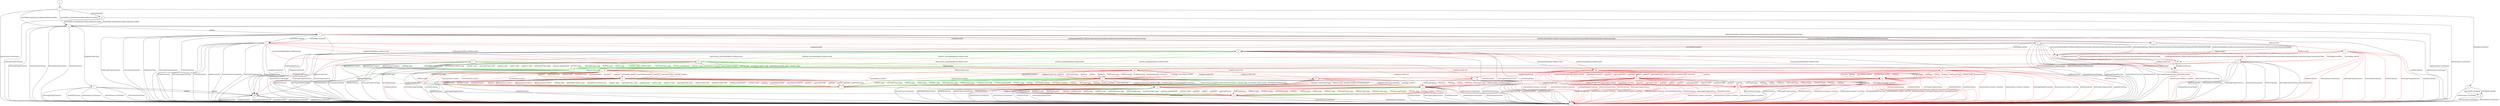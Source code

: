 digraph "" {
	a -> z	[key=0];
	b -> m	[key=0,
		label="[ChgDestConID-Ori]/ "];
	b -> r	[key=0,
		label="VldNewConID/ "];
	c -> b	[key=0,
		label="initConClose/<ConAct> "];
	c -> b	[key=1,
		label="hndConClose/<ConAct> "];
	c -> b	[key=2,
		label="0rttConClose/<ConAct> "];
	c -> b	[key=3,
		color=green,
		label="initPing_long/ "];
	c -> b	[key=4,
		color=green,
		label="initCltHello-vldACK_long/ "];
	c -> b	[key=5,
		color=green,
		label="initCltHello-invldACK_long/ "];
	c -> b	[key=6,
		color=green,
		label="initNoFr_long/ "];
	c -> b	[key=7,
		color=green,
		label="initUnxpFrType_long/ "];
	c -> b	[key=8,
		color=green,
		label="hndPing_long/ "];
	c -> b	[key=9,
		color=green,
		label="hndFin_long/ "];
	c -> b	[key=10,
		color=green,
		label="hndNoFr_long/ "];
	c -> b	[key=11,
		color=green,
		label="hndUnxpFrType_long/ "];
	c -> b	[key=12,
		color=green,
		label="0rttPing_long/PingACK "];
	c -> b	[key=13,
		color=green,
		label="0rttNoFr_long/ "];
	c -> h	[key=0,
		color=green,
		label="VldNewConID_short/ "];
	c -> o	[key=0,
		label="0rttFin/ConClose "];
	c -> o	[key=1,
		label="0rttUnxpFrType/ConClose "];
	c -> o	[key=2,
		label="0rttACK/ConClose "];
	c -> r	[key=0,
		color=green,
		label="VldNewConID_long/ "];
	c -> x	[key=0,
		color=green,
		label="[ChgDestConID-Ori]/ "];
	c -> cc	[key=0,
		color=red,
		label="[ChgDestConID-Ori]/ "];
	ff	[color=red];
	c -> ff	[key=0,
		color=red,
		label="VldNewConID/ "];
	d -> o	[key=0,
		label="initConClose/<ConClosed> "];
	d -> y	[key=0,
		label="initCltHello-vldACK/ "];
	d -> y	[key=1,
		label="initCltHello-invldACK/ "];
	e -> o	[key=0,
		color=red,
		label="initConClose/<ConAct>,ConClose "];
	e -> o	[key=1,
		color=red,
		label="hndConClose/<ConAct>,ConClose "];
	e -> aa	[key=0,
		label="[ChgDestConID-Ori]/ "];
	f -> j	[key=0,
		color=red,
		label="hndPing/ "];
	f -> j	[key=1,
		color=red,
		label="hndFin/ "];
	f -> j	[key=2,
		color=red,
		label="hndNoFr/ "];
	f -> j	[key=3,
		color=red,
		label="hndUnxpFrType/ "];
	f -> j	[key=4,
		color=red,
		label="VldNewConID/ "];
	f -> j	[key=5,
		color=red,
		label="InvldNewConID/ "];
	f -> j	[key=6,
		color=red,
		label="0rttPing/PingACK "];
	f -> j	[key=7,
		color=red,
		label="0rttNoFr/ "];
	f -> o	[key=0,
		label="hndConClose/<ConClosed> "];
	f -> o	[key=1,
		label="0rttConClose/ConClose "];
	f -> o	[key=2,
		label="0rttUnxpFrType/ConClose "];
	f -> o	[key=3,
		label="0rttACK/ConClose "];
	f -> o	[key=4,
		color=red,
		label="0rttFin/ConClose "];
	g -> l	[key=0,
		label="0rttFin/ "];
	g -> o	[key=0,
		label="hndConClose/<ConClosed> "];
	g -> o	[key=1,
		label="hndUnxpFrType/ConClose "];
	g -> o	[key=2,
		label="0rttConClose/ConClose "];
	g -> o	[key=3,
		label="0rttUnxpFrType/ConClose "];
	g -> o	[key=4,
		label="0rttACK/ConClose "];
	g -> t	[key=0,
		label="[ChgDestConID-Ori]/ "];
	g -> v	[key=0,
		label="hndFin/HndshkDone,VldNewConID,NewSessionTicket,NewSessionTicket,NewSessionTicket,NewSessionTicket "];
	h -> o	[key=0,
		label="0rttFin/ConClose "];
	h -> o	[key=1,
		label="0rttUnxpFrType/ConClose "];
	h -> o	[key=2,
		label="0rttACK/ConClose "];
	h -> r	[key=0,
		label="initConClose/<ConAct> "];
	h -> r	[key=1,
		label="hndConClose/<ConAct> "];
	h -> r	[key=2,
		label="0rttConClose/<ConAct> "];
	h -> r	[key=3,
		color=green,
		label="initPing_long/ "];
	h -> r	[key=4,
		color=green,
		label="initCltHello-vldACK_long/ "];
	h -> r	[key=5,
		color=green,
		label="initCltHello-invldACK_long/ "];
	h -> r	[key=6,
		color=green,
		label="initNoFr_long/ "];
	h -> r	[key=7,
		color=green,
		label="initUnxpFrType_long/ "];
	h -> r	[key=8,
		color=green,
		label="hndPing_long/ "];
	h -> r	[key=9,
		color=green,
		label="hndFin_long/ "];
	h -> r	[key=10,
		color=green,
		label="hndNoFr_long/ "];
	h -> r	[key=11,
		color=green,
		label="hndUnxpFrType_long/ "];
	h -> r	[key=12,
		color=green,
		label="VldNewConID_long/ "];
	h -> r	[key=13,
		color=green,
		label="InvldNewConID_long/ "];
	h -> r	[key=14,
		color=green,
		label="0rttPing_long/PingACK "];
	h -> r	[key=15,
		color=green,
		label="0rttNoFr_long/ "];
	h -> r	[key=16,
		color=red,
		label="initPing/ "];
	h -> r	[key=17,
		color=red,
		label="initCltHello-vldACK/ "];
	h -> r	[key=18,
		color=red,
		label="initCltHello-invldACK/ "];
	h -> r	[key=19,
		color=red,
		label="initNoFr/ "];
	h -> r	[key=20,
		color=red,
		label="initUnxpFrType/ "];
	h -> r	[key=21,
		color=red,
		label="hndPing/ "];
	h -> r	[key=22,
		color=red,
		label="hndFin/ "];
	h -> r	[key=23,
		color=red,
		label="hndNoFr/ "];
	h -> r	[key=24,
		color=red,
		label="hndUnxpFrType/ "];
	h -> r	[key=25,
		color=red,
		label="VldNewConID/ "];
	h -> r	[key=26,
		color=red,
		label="InvldNewConID/ "];
	h -> r	[key=27,
		color=red,
		label="0rttPing/PingACK "];
	h -> r	[key=28,
		color=red,
		label="0rttNoFr/ "];
	h -> x	[key=0,
		label="[ChgDestConID-Ori]/ "];
	i -> c	[key=0,
		color=red,
		label="initConClose/HndshkDone,VldNewConID "];
	i -> k	[key=0,
		color=red,
		label="hndPing/HndshkDone,VldNewConID "];
	i -> k	[key=1,
		color=red,
		label="hndNoFr/HndshkDone,VldNewConID "];
	i -> n	[key=0,
		color=red,
		label="VldNewConID/ "];
	i -> o	[key=0,
		label="hndFin/ConClose "];
	i -> o	[key=1,
		label="hndConClose/<ConClosed> "];
	i -> o	[key=2,
		label="hndUnxpFrType/ConClose "];
	i -> o	[key=3,
		label="0rttConClose/ConClose "];
	i -> o	[key=4,
		label="0rttFin/ConClose "];
	i -> o	[key=5,
		label="0rttUnxpFrType/ConClose "];
	i -> o	[key=6,
		label="0rttACK/ConClose "];
	i -> w	[key=0,
		color=red,
		label="InvldNewConID/ "];
	i -> bb	[key=0,
		label="[ChgDestConID-Ori]/ "];
	j -> m	[key=0,
		color=green,
		label="hndPing_long/ "];
	j -> m	[key=1,
		color=green,
		label="hndFin_long/ "];
	j -> m	[key=2,
		color=green,
		label="hndNoFr_long/ "];
	j -> m	[key=3,
		color=green,
		label="hndUnxpFrType_long/ "];
	j -> m	[key=4,
		color=green,
		label="VldNewConID_long/ "];
	j -> m	[key=5,
		color=green,
		label="InvldNewConID_long/ "];
	j -> m	[key=6,
		color=green,
		label="0rttPing_long/PingACK "];
	j -> m	[key=7,
		color=green,
		label="0rttNoFr_long/ "];
	j -> m	[key=8,
		color=red,
		label="hndPing/ "];
	j -> m	[key=9,
		color=red,
		label="hndFin/ "];
	j -> m	[key=10,
		color=red,
		label="hndNoFr/ "];
	j -> m	[key=11,
		color=red,
		label="hndUnxpFrType/ "];
	j -> m	[key=12,
		color=red,
		label="VldNewConID/ "];
	j -> m	[key=13,
		color=red,
		label="InvldNewConID/ "];
	j -> m	[key=14,
		color=red,
		label="0rttPing/PingACK "];
	j -> m	[key=15,
		color=red,
		label="0rttNoFr/ "];
	j -> o	[key=0,
		label="hndConClose/<ConClosed> "];
	j -> o	[key=1,
		label="0rttConClose/ConClose "];
	j -> o	[key=2,
		label="0rttFin/ConClose "];
	j -> o	[key=3,
		label="0rttUnxpFrType/ConClose "];
	j -> o	[key=4,
		label="0rttACK/ConClose "];
	k -> b	[key=0,
		label="initConClose/<ConAct> "];
	k -> b	[key=1,
		label="hndConClose/<ConAct> "];
	k -> b	[key=2,
		color=green,
		label="initPing_long/ "];
	k -> b	[key=3,
		color=green,
		label="initCltHello-vldACK_long/ "];
	k -> b	[key=4,
		color=green,
		label="initCltHello-invldACK_long/ "];
	k -> b	[key=5,
		color=green,
		label="initNoFr_long/ "];
	k -> b	[key=6,
		color=green,
		label="initUnxpFrType_long/ "];
	k -> b	[key=7,
		color=green,
		label="hndPing_long/ "];
	k -> b	[key=8,
		color=green,
		label="hndFin_long/ "];
	k -> b	[key=9,
		color=green,
		label="hndNoFr_long/ "];
	k -> b	[key=10,
		color=green,
		label="hndUnxpFrType_long/ "];
	k -> b	[key=11,
		color=green,
		label="0rttPing_long/PingACK "];
	k -> b	[key=12,
		color=green,
		label="0rttNoFr_long/ "];
	k -> f	[key=0,
		color=red,
		label="[ChgDestConID-Ori]/ "];
	k -> j	[key=0,
		color=green,
		label="[ChgDestConID-Ori]/ "];
	k -> o	[key=0,
		label="0rttConClose/ConClose "];
	k -> o	[key=1,
		label="0rttFin/ConClose "];
	k -> o	[key=2,
		label="0rttUnxpFrType/ConClose "];
	k -> o	[key=3,
		label="0rttACK/ConClose "];
	k -> r	[key=0,
		color=green,
		label="VldNewConID_long/ "];
	k -> s	[key=0,
		color=green,
		label="VldNewConID_short/ "];
	ee	[color=red];
	k -> ee	[key=0,
		color=red,
		label="VldNewConID/ "];
	l -> i	[key=0,
		label="initCltHello-vldACK/ "];
	l -> i	[key=1,
		label="initCltHello-invldACK/ "];
	l -> o	[key=0,
		label="hndFin/ConClose "];
	l -> o	[key=1,
		label="hndConClose/<ConClosed> "];
	l -> o	[key=2,
		label="hndUnxpFrType/ConClose "];
	l -> o	[key=3,
		label="0rttConClose/ConClose "];
	l -> o	[key=4,
		label="0rttFin/ConClose "];
	l -> o	[key=5,
		label="0rttUnxpFrType/ConClose "];
	l -> o	[key=6,
		label="0rttACK/ConClose "];
	l -> p	[key=0,
		color=red,
		label="InvldNewConID/ "];
	l -> u	[key=0,
		color=red,
		label="VldNewConID/ "];
	l -> v	[key=0,
		label="initConClose/HndshkDone,VldNewConID,NewSessionTicket,NewSessionTicket,NewSessionTicket,NewSessionTicket "];
	l -> v	[key=1,
		label="hndPing/HndshkDone,VldNewConID,NewSessionTicket,NewSessionTicket,NewSessionTicket,NewSessionTicket "];
	l -> v	[key=2,
		label="hndNoFr/HndshkDone,VldNewConID,NewSessionTicket,NewSessionTicket,NewSessionTicket,NewSessionTicket "];
	l -> bb	[key=0,
		label="[ChgDestConID-Ori]/ "];
	m -> o	[key=0,
		label="hndConClose/<ConClosed> "];
	m -> o	[key=1,
		label="0rttConClose/<ConClosed> "];
	n -> o	[key=0,
		label="hndFin/ConClose "];
	n -> o	[key=1,
		label="hndConClose/<ConClosed> "];
	n -> o	[key=2,
		label="hndUnxpFrType/ConClose "];
	n -> o	[key=3,
		label="0rttConClose/ConClose "];
	n -> o	[key=4,
		label="0rttFin/ConClose "];
	n -> o	[key=5,
		label="0rttUnxpFrType/ConClose "];
	n -> o	[key=6,
		label="0rttACK/ConClose "];
	n -> bb	[key=0,
		label="[ChgDestConID-Ori]/ "];
	n -> ee	[key=0,
		color=red,
		label="hndPing/HndshkDone,VldNewConID "];
	n -> ee	[key=1,
		color=red,
		label="hndNoFr/HndshkDone,VldNewConID "];
	n -> ff	[key=0,
		color=red,
		label="initConClose/HndshkDone,VldNewConID "];
	p -> e	[key=0,
		label="initConClose/HndshkDone,VldNewConID,NewSessionTicket,NewSessionTicket,NewSessionTicket,NewSessionTicket "];
	p -> e	[key=1,
		label="hndPing/HndshkDone,VldNewConID,NewSessionTicket,NewSessionTicket,NewSessionTicket,NewSessionTicket "];
	p -> e	[key=2,
		label="hndNoFr/HndshkDone,VldNewConID,NewSessionTicket,NewSessionTicket,NewSessionTicket,NewSessionTicket "];
	p -> o	[key=0,
		label="hndFin/ConClose "];
	p -> o	[key=1,
		label="hndConClose/<ConClosed> "];
	p -> o	[key=2,
		label="hndUnxpFrType/ConClose "];
	p -> o	[key=3,
		label="0rttConClose/ConClose "];
	p -> o	[key=4,
		label="0rttFin/ConClose "];
	p -> o	[key=5,
		label="0rttUnxpFrType/ConClose "];
	p -> o	[key=6,
		label="0rttACK/ConClose "];
	p -> w	[key=0,
		label="initCltHello-vldACK/ "];
	p -> w	[key=1,
		label="initCltHello-invldACK/ "];
	p -> bb	[key=0,
		label="[ChgDestConID-Ori]/ "];
	q -> g	[key=0,
		label="initCltHello-vldACK/initSvrHello,hndEncExt,hndFin "];
	q -> g	[key=1,
		label="initCltHello-invldACK/initSvrHello,hndEncExt,hndFin "];
	q -> o	[key=0,
		label="initConClose/<ConClosed> "];
	q -> o	[key=1,
		label="initUnxpFrType/ConClose "];
	r -> m	[key=0,
		label="[ChgDestConID-Ori]/ "];
	s -> j	[key=0,
		label="[ChgDestConID-Ori]/ "];
	s -> o	[key=0,
		label="0rttConClose/ConClose "];
	s -> o	[key=1,
		label="0rttFin/ConClose "];
	s -> o	[key=2,
		label="0rttUnxpFrType/ConClose "];
	s -> o	[key=3,
		label="0rttACK/ConClose "];
	s -> r	[key=0,
		label="initConClose/<ConAct> "];
	s -> r	[key=1,
		label="hndConClose/<ConAct> "];
	s -> r	[key=2,
		color=green,
		label="initPing_long/ "];
	s -> r	[key=3,
		color=green,
		label="initCltHello-vldACK_long/ "];
	s -> r	[key=4,
		color=green,
		label="initCltHello-invldACK_long/ "];
	s -> r	[key=5,
		color=green,
		label="initNoFr_long/ "];
	s -> r	[key=6,
		color=green,
		label="initUnxpFrType_long/ "];
	s -> r	[key=7,
		color=green,
		label="hndPing_long/ "];
	s -> r	[key=8,
		color=green,
		label="hndFin_long/ "];
	s -> r	[key=9,
		color=green,
		label="hndNoFr_long/ "];
	s -> r	[key=10,
		color=green,
		label="hndUnxpFrType_long/ "];
	s -> r	[key=11,
		color=green,
		label="VldNewConID_long/ "];
	s -> r	[key=12,
		color=green,
		label="InvldNewConID_long/ "];
	s -> r	[key=13,
		color=green,
		label="0rttPing_long/PingACK "];
	s -> r	[key=14,
		color=green,
		label="0rttNoFr_long/ "];
	s -> r	[key=15,
		color=red,
		label="initPing/ "];
	s -> r	[key=16,
		color=red,
		label="initCltHello-vldACK/ "];
	s -> r	[key=17,
		color=red,
		label="initCltHello-invldACK/ "];
	s -> r	[key=18,
		color=red,
		label="initNoFr/ "];
	s -> r	[key=19,
		color=red,
		label="initUnxpFrType/ "];
	s -> r	[key=20,
		color=red,
		label="hndPing/ "];
	s -> r	[key=21,
		color=red,
		label="hndFin/ "];
	s -> r	[key=22,
		color=red,
		label="hndNoFr/ "];
	s -> r	[key=23,
		color=red,
		label="hndUnxpFrType/ "];
	s -> r	[key=24,
		color=red,
		label="VldNewConID/ "];
	s -> r	[key=25,
		color=red,
		label="InvldNewConID/ "];
	s -> r	[key=26,
		color=red,
		label="0rttPing/PingACK "];
	s -> r	[key=27,
		color=red,
		label="0rttNoFr/ "];
	t -> o	[key=0,
		label="initConClose/<ConClosed> "];
	t -> o	[key=1,
		label="hndConClose/<ConClosed> "];
	t -> o	[key=2,
		label="0rttConClose/ConClose "];
	t -> o	[key=3,
		label="0rttUnxpFrType/ConClose "];
	t -> o	[key=4,
		label="0rttACK/ConClose "];
	t -> bb	[key=0,
		label="hndFin/ "];
	t -> bb	[key=1,
		label="0rttFin/ "];
	u -> n	[key=0,
		color=red,
		label="initCltHello-vldACK/ "];
	u -> n	[key=1,
		color=red,
		label="initCltHello-invldACK/ "];
	u -> o	[key=0,
		color=red,
		label="hndFin/ConClose "];
	u -> o	[key=1,
		color=red,
		label="hndConClose/<ConClosed> "];
	u -> o	[key=2,
		color=red,
		label="hndUnxpFrType/ConClose "];
	u -> o	[key=3,
		color=red,
		label="0rttConClose/ConClose "];
	u -> o	[key=4,
		color=red,
		label="0rttFin/ConClose "];
	u -> o	[key=5,
		color=red,
		label="0rttUnxpFrType/ConClose "];
	u -> o	[key=6,
		color=red,
		label="0rttACK/ConClose "];
	u -> bb	[key=0,
		color=red,
		label="[ChgDestConID-Ori]/ "];
	u -> dd	[key=0,
		color=red,
		label="initConClose/HndshkDone,VldNewConID,NewSessionTicket,NewSessionTicket,NewSessionTicket,NewSessionTicket "];
	u -> dd	[key=1,
		color=red,
		label="hndPing/HndshkDone,VldNewConID,NewSessionTicket,NewSessionTicket,NewSessionTicket,NewSessionTicket "];
	u -> dd	[key=2,
		color=red,
		label="hndNoFr/HndshkDone,VldNewConID,NewSessionTicket,NewSessionTicket,NewSessionTicket,NewSessionTicket "];
	v -> aa	[key=0,
		label="[ChgDestConID-Ori]/ "];
	v -> dd	[key=0,
		label="VldNewConID/ "];
	w -> b	[key=0,
		color=green,
		label="initConClose_long/HndshkDone,VldNewConID "];
	w -> b	[key=1,
		color=green,
		label="hndPing_long/HndshkDone,VldNewConID "];
	w -> b	[key=2,
		color=green,
		label="hndNoFr_long/HndshkDone,VldNewConID "];
	w -> c	[key=0,
		color=green,
		label="initConClose_short/HndshkDone,VldNewConID "];
	w -> k	[key=0,
		color=green,
		label="hndPing_short/HndshkDone,VldNewConID "];
	w -> k	[key=1,
		color=green,
		label="hndNoFr_short/HndshkDone,VldNewConID "];
	w -> o	[key=0,
		label="hndFin/ConClose "];
	w -> o	[key=1,
		label="hndConClose/<ConClosed> "];
	w -> o	[key=2,
		label="hndUnxpFrType/ConClose "];
	w -> o	[key=3,
		label="0rttConClose/ConClose "];
	w -> o	[key=4,
		label="0rttFin/ConClose "];
	w -> o	[key=5,
		label="0rttUnxpFrType/ConClose "];
	w -> o	[key=6,
		label="0rttACK/ConClose "];
	w -> bb	[key=0,
		label="[ChgDestConID-Ori]/ "];
	gg	[color=red];
	w -> gg	[key=0,
		color=red,
		label="hndPing/HndshkDone,VldNewConID "];
	w -> gg	[key=1,
		color=red,
		label="hndNoFr/HndshkDone,VldNewConID "];
	hh	[color=red];
	w -> hh	[key=0,
		color=red,
		label="initConClose/HndshkDone,VldNewConID "];
	x -> m	[key=0,
		color=green,
		label="hndPing_long/ "];
	x -> m	[key=1,
		color=green,
		label="hndFin_long/ "];
	x -> m	[key=2,
		color=green,
		label="hndNoFr_long/ "];
	x -> m	[key=3,
		color=green,
		label="hndUnxpFrType_long/ "];
	x -> m	[key=4,
		color=green,
		label="VldNewConID_long/ "];
	x -> m	[key=5,
		color=green,
		label="InvldNewConID_long/ "];
	x -> m	[key=6,
		color=green,
		label="0rttPing_long/PingACK "];
	x -> m	[key=7,
		color=green,
		label="0rttNoFr_long/ "];
	x -> m	[key=8,
		color=red,
		label="hndPing/ "];
	x -> m	[key=9,
		color=red,
		label="hndFin/ "];
	x -> m	[key=10,
		color=red,
		label="hndNoFr/ "];
	x -> m	[key=11,
		color=red,
		label="hndUnxpFrType/ "];
	x -> m	[key=12,
		color=red,
		label="VldNewConID/ "];
	x -> m	[key=13,
		color=red,
		label="InvldNewConID/ "];
	x -> m	[key=14,
		color=red,
		label="0rttPing/PingACK "];
	x -> m	[key=15,
		color=red,
		label="0rttNoFr/ "];
	x -> o	[key=0,
		label="hndConClose/<ConClosed> "];
	x -> o	[key=1,
		label="0rttConClose/<ConClosed> "];
	x -> o	[key=2,
		label="0rttFin/ConClose "];
	x -> o	[key=3,
		label="0rttUnxpFrType/ConClose "];
	x -> o	[key=4,
		label="0rttACK/ConClose "];
	y -> o	[key=0,
		label="initConClose/<ConClosed> "];
	y -> o	[key=1,
		label="0rttConClose/<ConClosed> "];
	z -> d	[key=0,
		label="[RmPadFrmInitPkts]/ "];
	z -> g	[key=0,
		label="initCltHello-vldACK/initSvrHello,hndEncExt,hndFin "];
	z -> g	[key=1,
		label="initCltHello-invldACK/initSvrHello,hndEncExt,hndFin "];
	z -> o	[key=0,
		label="initConClose/<ConClosed> "];
	z -> q	[key=0,
		label="initPing/PingACK "];
	aa -> o	[key=0,
		label="hndConClose/<ConClosed> "];
	bb -> o	[key=0,
		label="initConClose/<ConClosed> "];
	bb -> o	[key=1,
		label="hndConClose/<ConClosed> "];
	bb -> o	[key=2,
		label="0rttConClose/ConClose "];
	bb -> o	[key=3,
		label="0rttFin/ConClose "];
	bb -> o	[key=4,
		label="0rttUnxpFrType/ConClose "];
	bb -> o	[key=5,
		label="0rttACK/ConClose "];
	cc -> o	[key=0,
		label="hndConClose/<ConClosed> "];
	cc -> o	[key=1,
		label="0rttUnxpFrType/ConClose "];
	cc -> o	[key=2,
		label="0rttACK/ConClose "];
	cc -> o	[key=3,
		color=red,
		label="0rttConClose/<ConClosed> "];
	cc -> o	[key=4,
		color=red,
		label="0rttFin/ConClose "];
	cc -> x	[key=0,
		color=red,
		label="hndPing/ "];
	cc -> x	[key=1,
		color=red,
		label="hndFin/ "];
	cc -> x	[key=2,
		color=red,
		label="hndNoFr/ "];
	cc -> x	[key=3,
		color=red,
		label="hndUnxpFrType/ "];
	cc -> x	[key=4,
		color=red,
		label="VldNewConID/ "];
	cc -> x	[key=5,
		color=red,
		label="InvldNewConID/ "];
	cc -> x	[key=6,
		color=red,
		label="0rttPing/PingACK "];
	cc -> x	[key=7,
		color=red,
		label="0rttNoFr/ "];
	dd -> aa	[key=0,
		label="[ChgDestConID-Ori]/ "];
	ee -> f	[key=0,
		color=red,
		label="[ChgDestConID-Ori]/ "];
	ee -> o	[key=0,
		color=red,
		label="0rttConClose/ConClose "];
	ee -> o	[key=1,
		color=red,
		label="0rttFin/ConClose "];
	ee -> o	[key=2,
		color=red,
		label="0rttUnxpFrType/ConClose "];
	ee -> o	[key=3,
		color=red,
		label="0rttACK/ConClose "];
	ee -> r	[key=0,
		color=red,
		label="initConClose/<ConAct> "];
	ee -> r	[key=1,
		color=red,
		label="hndConClose/<ConAct> "];
	ee -> s	[key=0,
		color=red,
		label="initPing/ "];
	ee -> s	[key=1,
		color=red,
		label="initCltHello-vldACK/ "];
	ee -> s	[key=2,
		color=red,
		label="initCltHello-invldACK/ "];
	ee -> s	[key=3,
		color=red,
		label="initNoFr/ "];
	ee -> s	[key=4,
		color=red,
		label="initUnxpFrType/ "];
	ee -> s	[key=5,
		color=red,
		label="hndPing/ "];
	ee -> s	[key=6,
		color=red,
		label="hndFin/ "];
	ee -> s	[key=7,
		color=red,
		label="hndNoFr/ "];
	ee -> s	[key=8,
		color=red,
		label="hndUnxpFrType/ "];
	ee -> s	[key=9,
		color=red,
		label="VldNewConID/ "];
	ee -> s	[key=10,
		color=red,
		label="InvldNewConID/ "];
	ee -> s	[key=11,
		color=red,
		label="0rttPing/PingACK "];
	ee -> s	[key=12,
		color=red,
		label="0rttNoFr/ "];
	ff -> h	[key=0,
		color=red,
		label="initPing/ "];
	ff -> h	[key=1,
		color=red,
		label="initCltHello-vldACK/ "];
	ff -> h	[key=2,
		color=red,
		label="initCltHello-invldACK/ "];
	ff -> h	[key=3,
		color=red,
		label="initNoFr/ "];
	ff -> h	[key=4,
		color=red,
		label="initUnxpFrType/ "];
	ff -> h	[key=5,
		color=red,
		label="hndPing/ "];
	ff -> h	[key=6,
		color=red,
		label="hndFin/ "];
	ff -> h	[key=7,
		color=red,
		label="hndNoFr/ "];
	ff -> h	[key=8,
		color=red,
		label="hndUnxpFrType/ "];
	ff -> h	[key=9,
		color=red,
		label="VldNewConID/ "];
	ff -> h	[key=10,
		color=red,
		label="InvldNewConID/ "];
	ff -> h	[key=11,
		color=red,
		label="0rttPing/PingACK "];
	ff -> h	[key=12,
		color=red,
		label="0rttNoFr/ "];
	ff -> o	[key=0,
		color=red,
		label="0rttFin/ConClose "];
	ff -> o	[key=1,
		color=red,
		label="0rttUnxpFrType/ConClose "];
	ff -> o	[key=2,
		color=red,
		label="0rttACK/ConClose "];
	ff -> r	[key=0,
		color=red,
		label="initConClose/<ConAct> "];
	ff -> r	[key=1,
		color=red,
		label="hndConClose/<ConAct> "];
	ff -> r	[key=2,
		color=red,
		label="0rttConClose/<ConAct> "];
	ff -> cc	[key=0,
		color=red,
		label="[ChgDestConID-Ori]/ "];
	gg -> f	[key=0,
		color=red,
		label="[ChgDestConID-Ori]/ "];
	gg -> o	[key=0,
		color=red,
		label="initConClose/<ConAct>,ConClose "];
	gg -> o	[key=1,
		color=red,
		label="hndConClose/<ConAct>,ConClose "];
	gg -> o	[key=2,
		color=red,
		label="0rttPing/PingACK,ConClose "];
	gg -> o	[key=3,
		color=red,
		label="0rttConClose/ConClose "];
	gg -> o	[key=4,
		color=red,
		label="0rttFin/ConClose "];
	gg -> o	[key=5,
		color=red,
		label="0rttUnxpFrType/ConClose "];
	gg -> o	[key=6,
		color=red,
		label="0rttACK/ConClose "];
	ii	[color=red];
	gg -> ii	[key=0,
		color=red,
		label="initPing/ "];
	gg -> ii	[key=1,
		color=red,
		label="initCltHello-vldACK/ "];
	gg -> ii	[key=2,
		color=red,
		label="initCltHello-invldACK/ "];
	gg -> ii	[key=3,
		color=red,
		label="initNoFr/ "];
	gg -> ii	[key=4,
		color=red,
		label="initUnxpFrType/ "];
	gg -> ii	[key=5,
		color=red,
		label="hndPing/ "];
	gg -> ii	[key=6,
		color=red,
		label="hndFin/ "];
	gg -> ii	[key=7,
		color=red,
		label="hndNoFr/ "];
	gg -> ii	[key=8,
		color=red,
		label="hndUnxpFrType/ "];
	gg -> ii	[key=9,
		color=red,
		label="VldNewConID/ "];
	gg -> ii	[key=10,
		color=red,
		label="InvldNewConID/ "];
	gg -> ii	[key=11,
		color=red,
		label="0rttNoFr/ "];
	hh -> o	[key=0,
		color=red,
		label="initConClose/<ConAct>,ConClose "];
	hh -> o	[key=1,
		color=red,
		label="hndConClose/<ConAct>,ConClose "];
	hh -> o	[key=2,
		color=red,
		label="0rttPing/PingACK,ConClose "];
	hh -> o	[key=3,
		color=red,
		label="0rttConClose/<ConAct>,ConClose "];
	hh -> o	[key=4,
		color=red,
		label="0rttFin/ConClose "];
	hh -> o	[key=5,
		color=red,
		label="0rttUnxpFrType/ConClose "];
	hh -> o	[key=6,
		color=red,
		label="0rttACK/ConClose "];
	hh -> cc	[key=0,
		color=red,
		label="[ChgDestConID-Ori]/ "];
	jj	[color=red];
	hh -> jj	[key=0,
		color=red,
		label="initPing/ "];
	hh -> jj	[key=1,
		color=red,
		label="initCltHello-vldACK/ "];
	hh -> jj	[key=2,
		color=red,
		label="initCltHello-invldACK/ "];
	hh -> jj	[key=3,
		color=red,
		label="initNoFr/ "];
	hh -> jj	[key=4,
		color=red,
		label="initUnxpFrType/ "];
	hh -> jj	[key=5,
		color=red,
		label="hndPing/ "];
	hh -> jj	[key=6,
		color=red,
		label="hndFin/ "];
	hh -> jj	[key=7,
		color=red,
		label="hndNoFr/ "];
	hh -> jj	[key=8,
		color=red,
		label="hndUnxpFrType/ "];
	hh -> jj	[key=9,
		color=red,
		label="VldNewConID/ "];
	hh -> jj	[key=10,
		color=red,
		label="InvldNewConID/ "];
	hh -> jj	[key=11,
		color=red,
		label="0rttNoFr/ "];
	ii -> j	[key=0,
		color=red,
		label="[ChgDestConID-Ori]/ "];
	ii -> o	[key=0,
		color=red,
		label="initConClose/<ConAct>,ConClose "];
	ii -> o	[key=1,
		color=red,
		label="hndConClose/<ConAct>,ConClose "];
	ii -> o	[key=2,
		color=red,
		label="0rttPing/PingACK,ConClose "];
	ii -> o	[key=3,
		color=red,
		label="0rttConClose/ConClose "];
	ii -> o	[key=4,
		color=red,
		label="0rttFin/ConClose "];
	ii -> o	[key=5,
		color=red,
		label="0rttUnxpFrType/ConClose "];
	ii -> o	[key=6,
		color=red,
		label="0rttACK/ConClose "];
	kk	[color=red];
	ii -> kk	[key=0,
		color=red,
		label="initPing/ "];
	ii -> kk	[key=1,
		color=red,
		label="initCltHello-vldACK/ "];
	ii -> kk	[key=2,
		color=red,
		label="initCltHello-invldACK/ "];
	ii -> kk	[key=3,
		color=red,
		label="initNoFr/ "];
	ii -> kk	[key=4,
		color=red,
		label="initUnxpFrType/ "];
	ii -> kk	[key=5,
		color=red,
		label="hndPing/ "];
	ii -> kk	[key=6,
		color=red,
		label="hndFin/ "];
	ii -> kk	[key=7,
		color=red,
		label="hndNoFr/ "];
	ii -> kk	[key=8,
		color=red,
		label="hndUnxpFrType/ "];
	ii -> kk	[key=9,
		color=red,
		label="VldNewConID/ "];
	ii -> kk	[key=10,
		color=red,
		label="InvldNewConID/ "];
	ii -> kk	[key=11,
		color=red,
		label="0rttNoFr/ "];
	jj -> o	[key=0,
		color=red,
		label="initConClose/<ConAct>,ConClose "];
	jj -> o	[key=1,
		color=red,
		label="hndConClose/<ConAct>,ConClose "];
	jj -> o	[key=2,
		color=red,
		label="0rttPing/PingACK,ConClose "];
	jj -> o	[key=3,
		color=red,
		label="0rttConClose/<ConAct>,ConClose "];
	jj -> o	[key=4,
		color=red,
		label="0rttFin/ConClose "];
	jj -> o	[key=5,
		color=red,
		label="0rttUnxpFrType/ConClose "];
	jj -> o	[key=6,
		color=red,
		label="0rttACK/ConClose "];
	jj -> x	[key=0,
		color=red,
		label="[ChgDestConID-Ori]/ "];
	jj -> kk	[key=0,
		color=red,
		label="initPing/ "];
	jj -> kk	[key=1,
		color=red,
		label="initCltHello-vldACK/ "];
	jj -> kk	[key=2,
		color=red,
		label="initCltHello-invldACK/ "];
	jj -> kk	[key=3,
		color=red,
		label="initNoFr/ "];
	jj -> kk	[key=4,
		color=red,
		label="initUnxpFrType/ "];
	jj -> kk	[key=5,
		color=red,
		label="hndPing/ "];
	jj -> kk	[key=6,
		color=red,
		label="hndFin/ "];
	jj -> kk	[key=7,
		color=red,
		label="hndNoFr/ "];
	jj -> kk	[key=8,
		color=red,
		label="hndUnxpFrType/ "];
	jj -> kk	[key=9,
		color=red,
		label="VldNewConID/ "];
	jj -> kk	[key=10,
		color=red,
		label="InvldNewConID/ "];
	jj -> kk	[key=11,
		color=red,
		label="0rttNoFr/ "];
	kk -> m	[key=0,
		color=red,
		label="[ChgDestConID-Ori]/ "];
	kk -> o	[key=0,
		color=red,
		label="initConClose/<ConAct>,ConClose "];
	kk -> o	[key=1,
		color=red,
		label="hndConClose/<ConAct>,ConClose "];
	kk -> o	[key=2,
		color=red,
		label="0rttConClose/<ConAct>,ConClose "];
}
